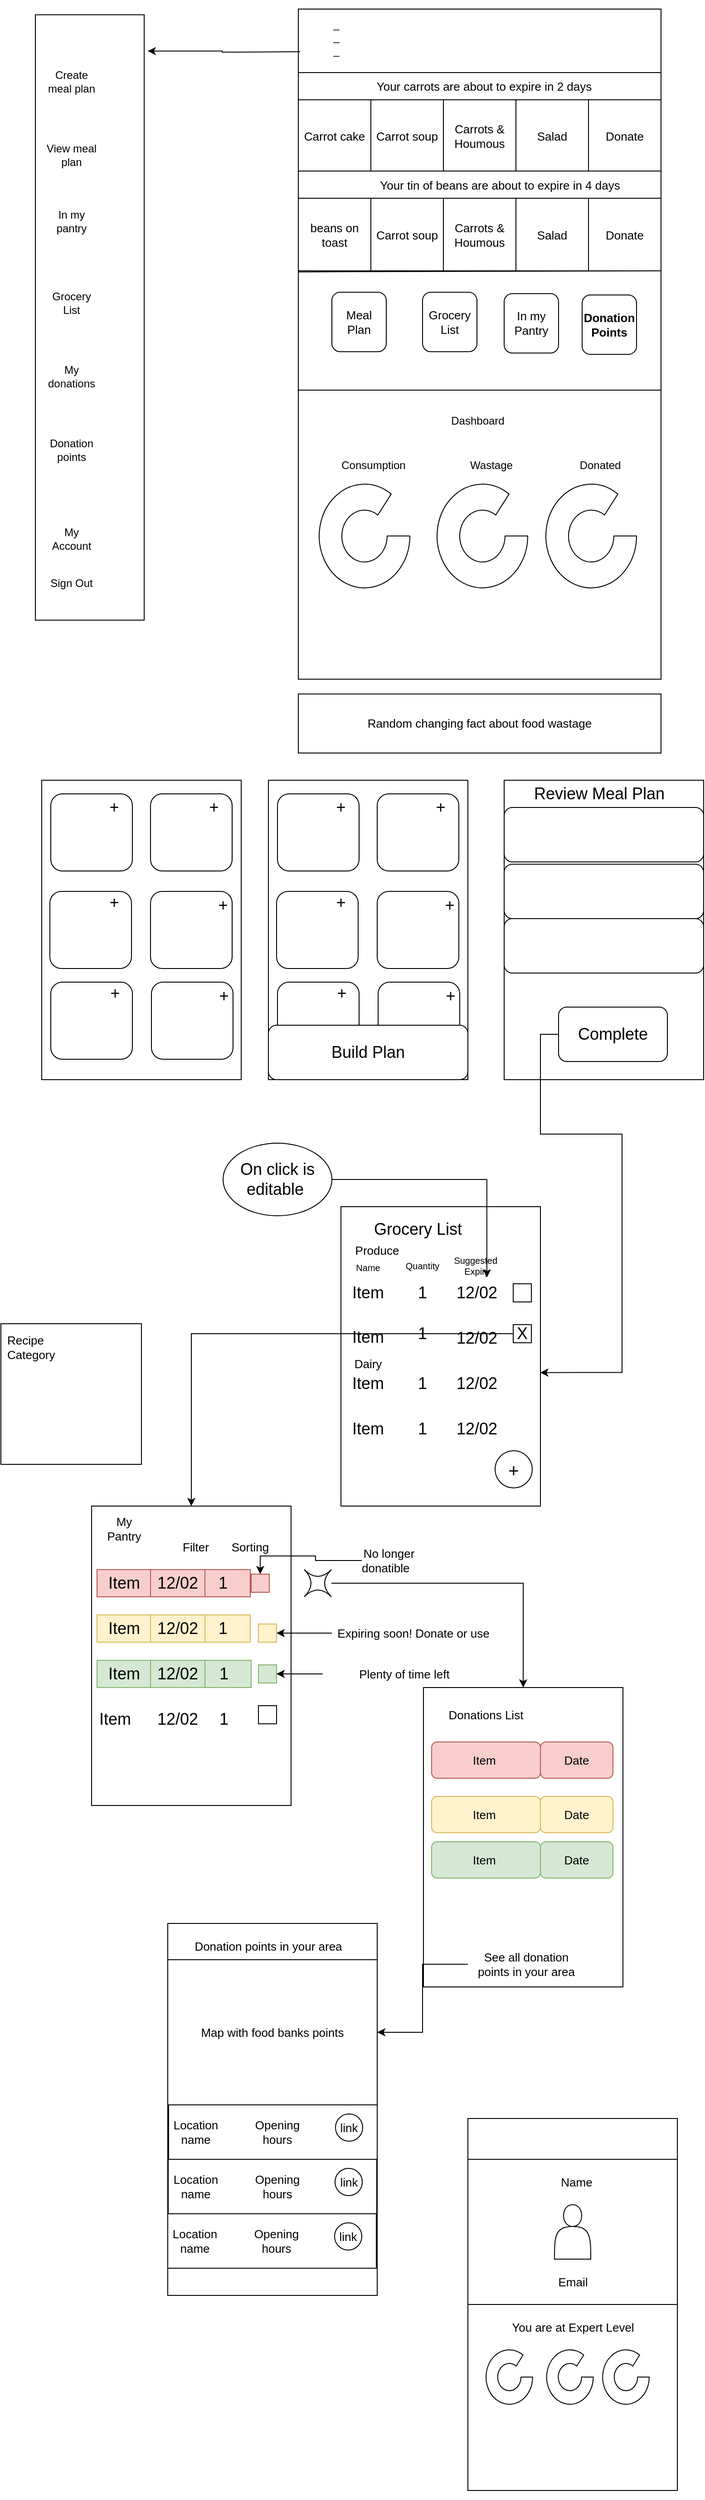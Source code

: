 <mxfile version="16.5.6" type="device"><diagram id="8B0GAgzJ7GbAPQb4NqQk" name="Page-1"><mxGraphModel dx="1526" dy="1992" grid="1" gridSize="10" guides="1" tooltips="1" connect="1" arrows="1" fold="1" page="1" pageScale="1" pageWidth="827" pageHeight="1169" math="0" shadow="0"><root><mxCell id="0"/><mxCell id="1" parent="0"/><mxCell id="CERnwEyxRhC9orHyPg55-25" value="" style="group" vertex="1" connectable="0" parent="1"><mxGeometry x="53" y="-290" width="690" height="830" as="geometry"/></mxCell><mxCell id="CERnwEyxRhC9orHyPg55-3" value="" style="rounded=0;whiteSpace=wrap;html=1;" vertex="1" parent="CERnwEyxRhC9orHyPg55-25"><mxGeometry x="290" y="10" width="400" height="738.63" as="geometry"/></mxCell><mxCell id="CERnwEyxRhC9orHyPg55-5" value="" style="rounded=0;whiteSpace=wrap;html=1;" vertex="1" parent="CERnwEyxRhC9orHyPg55-25"><mxGeometry x="290" y="80" width="400" height="350" as="geometry"/></mxCell><mxCell id="CERnwEyxRhC9orHyPg55-6" value="_&lt;br&gt;_&lt;br&gt;_" style="text;html=1;strokeColor=none;fillColor=none;align=center;verticalAlign=middle;whiteSpace=wrap;rounded=0;" vertex="1" parent="CERnwEyxRhC9orHyPg55-25"><mxGeometry x="302" y="16.275" width="60" height="48.824" as="geometry"/></mxCell><mxCell id="CERnwEyxRhC9orHyPg55-9" value="" style="rounded=0;whiteSpace=wrap;html=1;" vertex="1" parent="CERnwEyxRhC9orHyPg55-25"><mxGeometry y="16.275" width="120" height="667.255" as="geometry"/></mxCell><mxCell id="CERnwEyxRhC9orHyPg55-24" style="edgeStyle=orthogonalEdgeStyle;rounded=0;orthogonalLoop=1;jettySize=auto;html=1;entryX=1.032;entryY=0.06;entryDx=0;entryDy=0;entryPerimeter=0;" edge="1" parent="CERnwEyxRhC9orHyPg55-25" target="CERnwEyxRhC9orHyPg55-9"><mxGeometry relative="1" as="geometry"><mxPoint x="292" y="56.961" as="sourcePoint"/></mxGeometry></mxCell><mxCell id="CERnwEyxRhC9orHyPg55-10" value="Create meal plan" style="text;html=1;strokeColor=none;fillColor=none;align=center;verticalAlign=middle;whiteSpace=wrap;rounded=0;" vertex="1" parent="CERnwEyxRhC9orHyPg55-25"><mxGeometry x="10" y="65.098" width="60" height="48.824" as="geometry"/></mxCell><mxCell id="CERnwEyxRhC9orHyPg55-12" value="In my pantry" style="text;html=1;strokeColor=none;fillColor=none;align=center;verticalAlign=middle;whiteSpace=wrap;rounded=0;" vertex="1" parent="CERnwEyxRhC9orHyPg55-25"><mxGeometry x="10" y="219.706" width="60" height="48.824" as="geometry"/></mxCell><mxCell id="CERnwEyxRhC9orHyPg55-13" value="Grocery List" style="text;html=1;strokeColor=none;fillColor=none;align=center;verticalAlign=middle;whiteSpace=wrap;rounded=0;" vertex="1" parent="CERnwEyxRhC9orHyPg55-25"><mxGeometry x="10" y="309.216" width="60" height="48.824" as="geometry"/></mxCell><mxCell id="CERnwEyxRhC9orHyPg55-14" value="Donation points" style="text;html=1;strokeColor=none;fillColor=none;align=center;verticalAlign=middle;whiteSpace=wrap;rounded=0;" vertex="1" parent="CERnwEyxRhC9orHyPg55-25"><mxGeometry x="10" y="471.961" width="60" height="48.824" as="geometry"/></mxCell><mxCell id="CERnwEyxRhC9orHyPg55-16" value="Dashboard" style="text;html=1;strokeColor=none;fillColor=none;align=center;verticalAlign=middle;whiteSpace=wrap;rounded=0;" vertex="1" parent="CERnwEyxRhC9orHyPg55-25"><mxGeometry x="458" y="439.414" width="60" height="48.824" as="geometry"/></mxCell><mxCell id="CERnwEyxRhC9orHyPg55-19" value="Consumption" style="text;html=1;strokeColor=none;fillColor=none;align=center;verticalAlign=middle;whiteSpace=wrap;rounded=0;" vertex="1" parent="CERnwEyxRhC9orHyPg55-25"><mxGeometry x="343" y="488.241" width="60" height="48.824" as="geometry"/></mxCell><mxCell id="CERnwEyxRhC9orHyPg55-20" value="Wastage" style="text;html=1;strokeColor=none;fillColor=none;align=center;verticalAlign=middle;whiteSpace=wrap;rounded=0;" vertex="1" parent="CERnwEyxRhC9orHyPg55-25"><mxGeometry x="473" y="488.241" width="60" height="48.824" as="geometry"/></mxCell><mxCell id="CERnwEyxRhC9orHyPg55-21" value="Donated" style="text;html=1;strokeColor=none;fillColor=none;align=center;verticalAlign=middle;whiteSpace=wrap;rounded=0;" vertex="1" parent="CERnwEyxRhC9orHyPg55-25"><mxGeometry x="593" y="488.241" width="60" height="48.824" as="geometry"/></mxCell><mxCell id="CERnwEyxRhC9orHyPg55-22" value="My Account" style="text;html=1;strokeColor=none;fillColor=none;align=center;verticalAlign=middle;whiteSpace=wrap;rounded=0;" vertex="1" parent="CERnwEyxRhC9orHyPg55-25"><mxGeometry x="10" y="569.608" width="60" height="48.824" as="geometry"/></mxCell><mxCell id="CERnwEyxRhC9orHyPg55-23" value="Sign Out" style="text;html=1;strokeColor=none;fillColor=none;align=center;verticalAlign=middle;whiteSpace=wrap;rounded=0;" vertex="1" parent="CERnwEyxRhC9orHyPg55-25"><mxGeometry x="10" y="618.431" width="60" height="48.824" as="geometry"/></mxCell><mxCell id="CERnwEyxRhC9orHyPg55-120" value="View meal plan" style="text;html=1;strokeColor=none;fillColor=none;align=center;verticalAlign=middle;whiteSpace=wrap;rounded=0;" vertex="1" parent="CERnwEyxRhC9orHyPg55-25"><mxGeometry x="10" y="146.471" width="60" height="48.824" as="geometry"/></mxCell><mxCell id="CERnwEyxRhC9orHyPg55-125" value="Random changing fact about food wastage" style="rounded=0;whiteSpace=wrap;html=1;fontSize=13;" vertex="1" parent="CERnwEyxRhC9orHyPg55-25"><mxGeometry x="290" y="764.902" width="400" height="65.098" as="geometry"/></mxCell><mxCell id="CERnwEyxRhC9orHyPg55-176" value="My donations" style="text;html=1;strokeColor=none;fillColor=none;align=center;verticalAlign=middle;whiteSpace=wrap;rounded=0;" vertex="1" parent="CERnwEyxRhC9orHyPg55-25"><mxGeometry x="10" y="390.588" width="60" height="48.824" as="geometry"/></mxCell><mxCell id="CERnwEyxRhC9orHyPg55-177" value="" style="shape=image;html=1;verticalAlign=top;verticalLabelPosition=bottom;labelBackgroundColor=#ffffff;imageAspect=0;aspect=fixed;image=https://cdn1.iconfinder.com/data/icons/100-basic-for-user-interface/32/94-bell-128.png;fontSize=13;" vertex="1" parent="CERnwEyxRhC9orHyPg55-25"><mxGeometry x="650" y="19.529" width="28" height="28" as="geometry"/></mxCell><mxCell id="CERnwEyxRhC9orHyPg55-179" value="" style="endArrow=none;html=1;rounded=0;fontSize=13;" edge="1" parent="CERnwEyxRhC9orHyPg55-25"><mxGeometry width="50" height="50" relative="1" as="geometry"><mxPoint x="290" y="191.17" as="sourcePoint"/><mxPoint x="690" y="190" as="targetPoint"/></mxGeometry></mxCell><mxCell id="CERnwEyxRhC9orHyPg55-180" value="" style="rounded=0;whiteSpace=wrap;html=1;fontSize=13;" vertex="1" parent="CERnwEyxRhC9orHyPg55-25"><mxGeometry x="290" y="80" width="400" height="30" as="geometry"/></mxCell><mxCell id="CERnwEyxRhC9orHyPg55-182" value="Your carrots are about to expire in 2 days" style="text;html=1;strokeColor=none;fillColor=none;align=center;verticalAlign=middle;whiteSpace=wrap;rounded=0;fontSize=13;" vertex="1" parent="CERnwEyxRhC9orHyPg55-25"><mxGeometry x="375" y="80" width="240" height="30" as="geometry"/></mxCell><mxCell id="CERnwEyxRhC9orHyPg55-183" value="Carrot cake" style="whiteSpace=wrap;html=1;aspect=fixed;fontSize=13;" vertex="1" parent="CERnwEyxRhC9orHyPg55-25"><mxGeometry x="290" y="110" width="80" height="80" as="geometry"/></mxCell><mxCell id="CERnwEyxRhC9orHyPg55-216" value="Carrot soup" style="whiteSpace=wrap;html=1;aspect=fixed;fontSize=13;" vertex="1" parent="CERnwEyxRhC9orHyPg55-25"><mxGeometry x="370" y="110" width="80" height="80" as="geometry"/></mxCell><mxCell id="CERnwEyxRhC9orHyPg55-250" value="Carrots &amp;amp; Houmous" style="whiteSpace=wrap;html=1;aspect=fixed;fontSize=13;" vertex="1" parent="CERnwEyxRhC9orHyPg55-25"><mxGeometry x="450" y="110" width="80" height="80" as="geometry"/></mxCell><mxCell id="CERnwEyxRhC9orHyPg55-251" value="Donate" style="whiteSpace=wrap;html=1;aspect=fixed;fontSize=13;" vertex="1" parent="CERnwEyxRhC9orHyPg55-25"><mxGeometry x="610" y="110" width="80" height="80" as="geometry"/></mxCell><mxCell id="CERnwEyxRhC9orHyPg55-252" value="Salad" style="whiteSpace=wrap;html=1;aspect=fixed;fontSize=13;" vertex="1" parent="CERnwEyxRhC9orHyPg55-25"><mxGeometry x="530" y="110" width="80" height="80" as="geometry"/></mxCell><mxCell id="CERnwEyxRhC9orHyPg55-178" value="" style="group" vertex="1" connectable="0" parent="CERnwEyxRhC9orHyPg55-25"><mxGeometry x="313" y="533.65" width="350" height="114.31" as="geometry"/></mxCell><mxCell id="CERnwEyxRhC9orHyPg55-117" value="" style="verticalLabelPosition=bottom;verticalAlign=top;html=1;shape=mxgraph.basic.partConcEllipse;startAngle=0.25;endAngle=0.1;arcWidth=0.5;fontSize=13;" vertex="1" parent="CERnwEyxRhC9orHyPg55-178"><mxGeometry x="250" width="100" height="114.31" as="geometry"/></mxCell><mxCell id="CERnwEyxRhC9orHyPg55-119" value="" style="verticalLabelPosition=bottom;verticalAlign=top;html=1;shape=mxgraph.basic.partConcEllipse;startAngle=0.25;endAngle=0.1;arcWidth=0.5;fontSize=13;" vertex="1" parent="CERnwEyxRhC9orHyPg55-178"><mxGeometry width="100" height="114.31" as="geometry"/></mxCell><mxCell id="CERnwEyxRhC9orHyPg55-118" value="" style="verticalLabelPosition=bottom;verticalAlign=top;html=1;shape=mxgraph.basic.partConcEllipse;startAngle=0.25;endAngle=0.1;arcWidth=0.5;fontSize=13;" vertex="1" parent="CERnwEyxRhC9orHyPg55-178"><mxGeometry x="130" width="100" height="114.31" as="geometry"/></mxCell><mxCell id="CERnwEyxRhC9orHyPg55-290" value="Grocery List" style="rounded=1;whiteSpace=wrap;html=1;fontSize=13;" vertex="1" parent="CERnwEyxRhC9orHyPg55-25"><mxGeometry x="427" y="322.16" width="60" height="65.455" as="geometry"/></mxCell><mxCell id="CERnwEyxRhC9orHyPg55-297" value="" style="endArrow=none;html=1;rounded=0;fontSize=13;" edge="1" parent="CERnwEyxRhC9orHyPg55-25"><mxGeometry width="50" height="50" relative="1" as="geometry"><mxPoint x="290" y="299.7" as="sourcePoint"/><mxPoint x="690" y="298.53" as="targetPoint"/></mxGeometry></mxCell><mxCell id="CERnwEyxRhC9orHyPg55-298" value="" style="rounded=0;whiteSpace=wrap;html=1;fontSize=13;" vertex="1" parent="CERnwEyxRhC9orHyPg55-25"><mxGeometry x="290" y="188.53" width="400" height="30" as="geometry"/></mxCell><mxCell id="CERnwEyxRhC9orHyPg55-299" value="Your tin of beans are about to expire in 4 days" style="text;html=1;strokeColor=none;fillColor=none;align=center;verticalAlign=middle;whiteSpace=wrap;rounded=0;fontSize=13;" vertex="1" parent="CERnwEyxRhC9orHyPg55-25"><mxGeometry x="375" y="188.53" width="275" height="30" as="geometry"/></mxCell><mxCell id="CERnwEyxRhC9orHyPg55-300" value="beans on toast" style="whiteSpace=wrap;html=1;aspect=fixed;fontSize=13;" vertex="1" parent="CERnwEyxRhC9orHyPg55-25"><mxGeometry x="290" y="218.53" width="80" height="80" as="geometry"/></mxCell><mxCell id="CERnwEyxRhC9orHyPg55-301" value="Carrot soup" style="whiteSpace=wrap;html=1;aspect=fixed;fontSize=13;" vertex="1" parent="CERnwEyxRhC9orHyPg55-25"><mxGeometry x="370" y="218.53" width="80" height="80" as="geometry"/></mxCell><mxCell id="CERnwEyxRhC9orHyPg55-302" value="Carrots &amp;amp; Houmous" style="whiteSpace=wrap;html=1;aspect=fixed;fontSize=13;" vertex="1" parent="CERnwEyxRhC9orHyPg55-25"><mxGeometry x="450" y="218.53" width="80" height="80" as="geometry"/></mxCell><mxCell id="CERnwEyxRhC9orHyPg55-303" value="Donate" style="whiteSpace=wrap;html=1;aspect=fixed;fontSize=13;" vertex="1" parent="CERnwEyxRhC9orHyPg55-25"><mxGeometry x="610" y="218.53" width="80" height="80" as="geometry"/></mxCell><mxCell id="CERnwEyxRhC9orHyPg55-304" value="Salad" style="whiteSpace=wrap;html=1;aspect=fixed;fontSize=13;" vertex="1" parent="CERnwEyxRhC9orHyPg55-25"><mxGeometry x="530" y="218.53" width="80" height="80" as="geometry"/></mxCell><mxCell id="CERnwEyxRhC9orHyPg55-253" value="" style="group" vertex="1" connectable="0" parent="CERnwEyxRhC9orHyPg55-25"><mxGeometry x="327" y="322.16" width="336" height="68.43" as="geometry"/></mxCell><mxCell id="CERnwEyxRhC9orHyPg55-121" value="Meal&lt;br&gt;Plan" style="rounded=1;whiteSpace=wrap;html=1;fontSize=13;" vertex="1" parent="CERnwEyxRhC9orHyPg55-253"><mxGeometry width="60" height="65.455" as="geometry"/></mxCell><mxCell id="CERnwEyxRhC9orHyPg55-123" value="Donation&lt;br&gt;Points" style="rounded=1;whiteSpace=wrap;html=1;fontSize=13;fontStyle=1" vertex="1" parent="CERnwEyxRhC9orHyPg55-253"><mxGeometry x="276" y="2.975" width="60" height="65.455" as="geometry"/></mxCell><mxCell id="CERnwEyxRhC9orHyPg55-122" value="In my&lt;br&gt;Pantry" style="rounded=1;whiteSpace=wrap;html=1;fontSize=13;" vertex="1" parent="CERnwEyxRhC9orHyPg55-253"><mxGeometry x="190" y="1.49" width="60" height="65.455" as="geometry"/></mxCell><mxCell id="CERnwEyxRhC9orHyPg55-27" value="" style="rounded=0;whiteSpace=wrap;html=1;" vertex="1" parent="1"><mxGeometry x="60" y="570" width="220" height="330" as="geometry"/></mxCell><mxCell id="CERnwEyxRhC9orHyPg55-29" value="" style="rounded=0;whiteSpace=wrap;html=1;" vertex="1" parent="1"><mxGeometry x="570" y="570" width="220" height="330" as="geometry"/></mxCell><mxCell id="CERnwEyxRhC9orHyPg55-30" value="" style="rounded=0;whiteSpace=wrap;html=1;" vertex="1" parent="1"><mxGeometry x="390" y="1040" width="220" height="330" as="geometry"/></mxCell><mxCell id="CERnwEyxRhC9orHyPg55-31" value="" style="rounded=1;whiteSpace=wrap;html=1;" vertex="1" parent="1"><mxGeometry x="70" y="585" width="90" height="85" as="geometry"/></mxCell><mxCell id="CERnwEyxRhC9orHyPg55-32" value="" style="rounded=1;whiteSpace=wrap;html=1;" vertex="1" parent="1"><mxGeometry x="180" y="585" width="90" height="85" as="geometry"/></mxCell><mxCell id="CERnwEyxRhC9orHyPg55-33" value="" style="rounded=1;whiteSpace=wrap;html=1;" vertex="1" parent="1"><mxGeometry x="69" y="692.5" width="90" height="85" as="geometry"/></mxCell><mxCell id="CERnwEyxRhC9orHyPg55-34" value="" style="rounded=1;whiteSpace=wrap;html=1;" vertex="1" parent="1"><mxGeometry x="180" y="692.5" width="90" height="85" as="geometry"/></mxCell><mxCell id="CERnwEyxRhC9orHyPg55-35" value="&lt;font style=&quot;font-size: 18px&quot;&gt;+&lt;/font&gt;" style="text;html=1;strokeColor=none;fillColor=none;align=center;verticalAlign=middle;whiteSpace=wrap;rounded=0;" vertex="1" parent="1"><mxGeometry x="220" y="585" width="60" height="30" as="geometry"/></mxCell><mxCell id="CERnwEyxRhC9orHyPg55-36" value="&lt;font style=&quot;font-size: 18px&quot;&gt;+&lt;/font&gt;" style="text;html=1;strokeColor=none;fillColor=none;align=center;verticalAlign=middle;whiteSpace=wrap;rounded=0;" vertex="1" parent="1"><mxGeometry x="110" y="585" width="60" height="30" as="geometry"/></mxCell><mxCell id="CERnwEyxRhC9orHyPg55-37" value="&lt;font style=&quot;font-size: 18px&quot;&gt;+&lt;/font&gt;" style="text;html=1;strokeColor=none;fillColor=none;align=center;verticalAlign=middle;whiteSpace=wrap;rounded=0;" vertex="1" parent="1"><mxGeometry x="110" y="690" width="60" height="30" as="geometry"/></mxCell><mxCell id="CERnwEyxRhC9orHyPg55-38" value="&lt;font style=&quot;font-size: 18px&quot;&gt;+&lt;/font&gt;" style="text;html=1;strokeColor=none;fillColor=none;align=center;verticalAlign=middle;whiteSpace=wrap;rounded=0;" vertex="1" parent="1"><mxGeometry x="230" y="692.5" width="60" height="30" as="geometry"/></mxCell><mxCell id="CERnwEyxRhC9orHyPg55-39" value="" style="rounded=1;whiteSpace=wrap;html=1;" vertex="1" parent="1"><mxGeometry x="70" y="792.5" width="90" height="85" as="geometry"/></mxCell><mxCell id="CERnwEyxRhC9orHyPg55-40" value="" style="rounded=1;whiteSpace=wrap;html=1;" vertex="1" parent="1"><mxGeometry x="181" y="792.5" width="90" height="85" as="geometry"/></mxCell><mxCell id="CERnwEyxRhC9orHyPg55-41" value="&lt;font style=&quot;font-size: 18px&quot;&gt;+&lt;/font&gt;" style="text;html=1;strokeColor=none;fillColor=none;align=center;verticalAlign=middle;whiteSpace=wrap;rounded=0;" vertex="1" parent="1"><mxGeometry x="111" y="790" width="60" height="30" as="geometry"/></mxCell><mxCell id="CERnwEyxRhC9orHyPg55-42" value="&lt;font style=&quot;font-size: 18px&quot;&gt;+&lt;/font&gt;" style="text;html=1;strokeColor=none;fillColor=none;align=center;verticalAlign=middle;whiteSpace=wrap;rounded=0;" vertex="1" parent="1"><mxGeometry x="231" y="792.5" width="60" height="30" as="geometry"/></mxCell><mxCell id="CERnwEyxRhC9orHyPg55-57" value="" style="rounded=0;whiteSpace=wrap;html=1;" vertex="1" parent="1"><mxGeometry x="310" y="570" width="220" height="330" as="geometry"/></mxCell><mxCell id="CERnwEyxRhC9orHyPg55-58" value="" style="rounded=1;whiteSpace=wrap;html=1;" vertex="1" parent="1"><mxGeometry x="320" y="585" width="90" height="85" as="geometry"/></mxCell><mxCell id="CERnwEyxRhC9orHyPg55-59" value="" style="rounded=1;whiteSpace=wrap;html=1;" vertex="1" parent="1"><mxGeometry x="430" y="585" width="90" height="85" as="geometry"/></mxCell><mxCell id="CERnwEyxRhC9orHyPg55-60" value="" style="rounded=1;whiteSpace=wrap;html=1;" vertex="1" parent="1"><mxGeometry x="319" y="692.5" width="90" height="85" as="geometry"/></mxCell><mxCell id="CERnwEyxRhC9orHyPg55-61" value="" style="rounded=1;whiteSpace=wrap;html=1;" vertex="1" parent="1"><mxGeometry x="430" y="692.5" width="90" height="85" as="geometry"/></mxCell><mxCell id="CERnwEyxRhC9orHyPg55-62" value="&lt;font style=&quot;font-size: 18px&quot;&gt;+&lt;/font&gt;" style="text;html=1;strokeColor=none;fillColor=none;align=center;verticalAlign=middle;whiteSpace=wrap;rounded=0;" vertex="1" parent="1"><mxGeometry x="470" y="585" width="60" height="30" as="geometry"/></mxCell><mxCell id="CERnwEyxRhC9orHyPg55-63" value="&lt;font style=&quot;font-size: 18px&quot;&gt;+&lt;/font&gt;" style="text;html=1;strokeColor=none;fillColor=none;align=center;verticalAlign=middle;whiteSpace=wrap;rounded=0;" vertex="1" parent="1"><mxGeometry x="360" y="585" width="60" height="30" as="geometry"/></mxCell><mxCell id="CERnwEyxRhC9orHyPg55-64" value="&lt;font style=&quot;font-size: 18px&quot;&gt;+&lt;/font&gt;" style="text;html=1;strokeColor=none;fillColor=none;align=center;verticalAlign=middle;whiteSpace=wrap;rounded=0;" vertex="1" parent="1"><mxGeometry x="360" y="690" width="60" height="30" as="geometry"/></mxCell><mxCell id="CERnwEyxRhC9orHyPg55-65" value="&lt;font style=&quot;font-size: 18px&quot;&gt;+&lt;/font&gt;" style="text;html=1;strokeColor=none;fillColor=none;align=center;verticalAlign=middle;whiteSpace=wrap;rounded=0;" vertex="1" parent="1"><mxGeometry x="480" y="692.5" width="60" height="30" as="geometry"/></mxCell><mxCell id="CERnwEyxRhC9orHyPg55-66" value="" style="rounded=1;whiteSpace=wrap;html=1;" vertex="1" parent="1"><mxGeometry x="320" y="792.5" width="90" height="85" as="geometry"/></mxCell><mxCell id="CERnwEyxRhC9orHyPg55-67" value="" style="rounded=1;whiteSpace=wrap;html=1;" vertex="1" parent="1"><mxGeometry x="431" y="792.5" width="90" height="85" as="geometry"/></mxCell><mxCell id="CERnwEyxRhC9orHyPg55-68" value="&lt;font style=&quot;font-size: 18px&quot;&gt;+&lt;/font&gt;" style="text;html=1;strokeColor=none;fillColor=none;align=center;verticalAlign=middle;whiteSpace=wrap;rounded=0;" vertex="1" parent="1"><mxGeometry x="361" y="790" width="60" height="30" as="geometry"/></mxCell><mxCell id="CERnwEyxRhC9orHyPg55-69" value="&lt;font style=&quot;font-size: 18px&quot;&gt;+&lt;/font&gt;" style="text;html=1;strokeColor=none;fillColor=none;align=center;verticalAlign=middle;whiteSpace=wrap;rounded=0;" vertex="1" parent="1"><mxGeometry x="481" y="792.5" width="60" height="30" as="geometry"/></mxCell><mxCell id="CERnwEyxRhC9orHyPg55-70" value="" style="rounded=1;whiteSpace=wrap;html=1;fontSize=18;" vertex="1" parent="1"><mxGeometry x="310" y="840" width="220" height="60" as="geometry"/></mxCell><mxCell id="CERnwEyxRhC9orHyPg55-71" value="Build Plan" style="text;html=1;strokeColor=none;fillColor=none;align=center;verticalAlign=middle;whiteSpace=wrap;rounded=0;fontSize=18;" vertex="1" parent="1"><mxGeometry x="370" y="855" width="100" height="30" as="geometry"/></mxCell><mxCell id="CERnwEyxRhC9orHyPg55-72" value="" style="rounded=1;whiteSpace=wrap;html=1;fontSize=18;" vertex="1" parent="1"><mxGeometry x="570" y="600" width="220" height="60" as="geometry"/></mxCell><mxCell id="CERnwEyxRhC9orHyPg55-73" value="" style="rounded=1;whiteSpace=wrap;html=1;fontSize=18;" vertex="1" parent="1"><mxGeometry x="570" y="662.5" width="220" height="60" as="geometry"/></mxCell><mxCell id="CERnwEyxRhC9orHyPg55-74" value="" style="rounded=1;whiteSpace=wrap;html=1;fontSize=18;" vertex="1" parent="1"><mxGeometry x="570" y="722.5" width="220" height="60" as="geometry"/></mxCell><mxCell id="CERnwEyxRhC9orHyPg55-75" value="Review Meal Plan" style="text;html=1;strokeColor=none;fillColor=none;align=center;verticalAlign=middle;whiteSpace=wrap;rounded=0;fontSize=18;" vertex="1" parent="1"><mxGeometry x="580" y="570" width="190" height="30" as="geometry"/></mxCell><mxCell id="CERnwEyxRhC9orHyPg55-77" style="edgeStyle=orthogonalEdgeStyle;rounded=0;orthogonalLoop=1;jettySize=auto;html=1;entryX=0.999;entryY=0.554;entryDx=0;entryDy=0;entryPerimeter=0;fontSize=18;" edge="1" parent="1" source="CERnwEyxRhC9orHyPg55-76" target="CERnwEyxRhC9orHyPg55-30"><mxGeometry relative="1" as="geometry"><Array as="points"><mxPoint x="610" y="850"/><mxPoint x="610" y="960"/><mxPoint x="700" y="960"/><mxPoint x="700" y="1223"/></Array></mxGeometry></mxCell><mxCell id="CERnwEyxRhC9orHyPg55-76" value="Complete" style="rounded=1;whiteSpace=wrap;html=1;fontSize=18;" vertex="1" parent="1"><mxGeometry x="630" y="820" width="120" height="60" as="geometry"/></mxCell><mxCell id="CERnwEyxRhC9orHyPg55-78" value="Grocery List" style="text;html=1;strokeColor=none;fillColor=none;align=center;verticalAlign=middle;whiteSpace=wrap;rounded=0;fontSize=18;" vertex="1" parent="1"><mxGeometry x="390" y="1050" width="170" height="30" as="geometry"/></mxCell><mxCell id="CERnwEyxRhC9orHyPg55-79" value="Item" style="text;html=1;strokeColor=none;fillColor=none;align=center;verticalAlign=middle;whiteSpace=wrap;rounded=0;fontSize=18;" vertex="1" parent="1"><mxGeometry x="390" y="1120" width="60" height="30" as="geometry"/></mxCell><mxCell id="CERnwEyxRhC9orHyPg55-80" value="Item" style="text;html=1;strokeColor=none;fillColor=none;align=center;verticalAlign=middle;whiteSpace=wrap;rounded=0;fontSize=18;" vertex="1" parent="1"><mxGeometry x="390" y="1169" width="60" height="30" as="geometry"/></mxCell><mxCell id="CERnwEyxRhC9orHyPg55-81" value="Item" style="text;html=1;strokeColor=none;fillColor=none;align=center;verticalAlign=middle;whiteSpace=wrap;rounded=0;fontSize=18;" vertex="1" parent="1"><mxGeometry x="390" y="1220" width="60" height="30" as="geometry"/></mxCell><mxCell id="CERnwEyxRhC9orHyPg55-82" value="Item" style="text;html=1;strokeColor=none;fillColor=none;align=center;verticalAlign=middle;whiteSpace=wrap;rounded=0;fontSize=18;" vertex="1" parent="1"><mxGeometry x="390" y="1270" width="60" height="30" as="geometry"/></mxCell><mxCell id="CERnwEyxRhC9orHyPg55-83" value="" style="whiteSpace=wrap;html=1;aspect=fixed;fontSize=18;" vertex="1" parent="1"><mxGeometry x="580" y="1125" width="20" height="20" as="geometry"/></mxCell><mxCell id="CERnwEyxRhC9orHyPg55-84" value="12/02" style="text;html=1;strokeColor=none;fillColor=none;align=center;verticalAlign=middle;whiteSpace=wrap;rounded=0;fontSize=18;" vertex="1" parent="1"><mxGeometry x="510" y="1120" width="60" height="30" as="geometry"/></mxCell><mxCell id="CERnwEyxRhC9orHyPg55-86" style="edgeStyle=orthogonalEdgeStyle;rounded=0;orthogonalLoop=1;jettySize=auto;html=1;entryX=0.682;entryY=-0.064;entryDx=0;entryDy=0;entryPerimeter=0;fontSize=18;" edge="1" parent="1" source="CERnwEyxRhC9orHyPg55-85" target="CERnwEyxRhC9orHyPg55-84"><mxGeometry relative="1" as="geometry"/></mxCell><mxCell id="CERnwEyxRhC9orHyPg55-85" value="On click is editable&amp;nbsp;" style="ellipse;whiteSpace=wrap;html=1;fontSize=18;" vertex="1" parent="1"><mxGeometry x="260" y="970" width="120" height="80" as="geometry"/></mxCell><mxCell id="CERnwEyxRhC9orHyPg55-87" value="12/02" style="text;html=1;strokeColor=none;fillColor=none;align=center;verticalAlign=middle;whiteSpace=wrap;rounded=0;fontSize=18;" vertex="1" parent="1"><mxGeometry x="510" y="1170" width="60" height="30" as="geometry"/></mxCell><mxCell id="CERnwEyxRhC9orHyPg55-88" value="12/02" style="text;html=1;strokeColor=none;fillColor=none;align=center;verticalAlign=middle;whiteSpace=wrap;rounded=0;fontSize=18;" vertex="1" parent="1"><mxGeometry x="510" y="1220" width="60" height="30" as="geometry"/></mxCell><mxCell id="CERnwEyxRhC9orHyPg55-89" value="12/02" style="text;html=1;strokeColor=none;fillColor=none;align=center;verticalAlign=middle;whiteSpace=wrap;rounded=0;fontSize=18;" vertex="1" parent="1"><mxGeometry x="510" y="1270" width="60" height="30" as="geometry"/></mxCell><mxCell id="CERnwEyxRhC9orHyPg55-105" style="edgeStyle=orthogonalEdgeStyle;rounded=0;orthogonalLoop=1;jettySize=auto;html=1;fontSize=13;" edge="1" parent="1" source="CERnwEyxRhC9orHyPg55-90" target="CERnwEyxRhC9orHyPg55-100"><mxGeometry relative="1" as="geometry"/></mxCell><mxCell id="CERnwEyxRhC9orHyPg55-90" value="X" style="whiteSpace=wrap;html=1;aspect=fixed;fontSize=18;" vertex="1" parent="1"><mxGeometry x="580" y="1170" width="20" height="20" as="geometry"/></mxCell><mxCell id="CERnwEyxRhC9orHyPg55-93" value="&lt;font style=&quot;font-size: 10px&quot;&gt;Name&lt;/font&gt;" style="text;html=1;strokeColor=none;fillColor=none;align=center;verticalAlign=middle;whiteSpace=wrap;rounded=0;fontSize=18;" vertex="1" parent="1"><mxGeometry x="390" y="1090" width="60" height="30" as="geometry"/></mxCell><mxCell id="CERnwEyxRhC9orHyPg55-94" value="Quantity" style="text;html=1;strokeColor=none;fillColor=none;align=center;verticalAlign=middle;whiteSpace=wrap;rounded=0;fontSize=10;" vertex="1" parent="1"><mxGeometry x="450" y="1090" width="60" height="30" as="geometry"/></mxCell><mxCell id="CERnwEyxRhC9orHyPg55-95" value="Suggested&amp;nbsp;&lt;br&gt;Expiry" style="text;html=1;strokeColor=none;fillColor=none;align=center;verticalAlign=middle;whiteSpace=wrap;rounded=0;fontSize=10;" vertex="1" parent="1"><mxGeometry x="510" y="1090" width="60" height="30" as="geometry"/></mxCell><mxCell id="CERnwEyxRhC9orHyPg55-96" value="1" style="text;html=1;strokeColor=none;fillColor=none;align=center;verticalAlign=middle;whiteSpace=wrap;rounded=0;fontSize=18;" vertex="1" parent="1"><mxGeometry x="450" y="1120" width="60" height="30" as="geometry"/></mxCell><mxCell id="CERnwEyxRhC9orHyPg55-97" value="1" style="text;html=1;strokeColor=none;fillColor=none;align=center;verticalAlign=middle;whiteSpace=wrap;rounded=0;fontSize=18;" vertex="1" parent="1"><mxGeometry x="450" y="1165" width="60" height="30" as="geometry"/></mxCell><mxCell id="CERnwEyxRhC9orHyPg55-98" value="1" style="text;html=1;strokeColor=none;fillColor=none;align=center;verticalAlign=middle;whiteSpace=wrap;rounded=0;fontSize=18;" vertex="1" parent="1"><mxGeometry x="450" y="1220" width="60" height="30" as="geometry"/></mxCell><mxCell id="CERnwEyxRhC9orHyPg55-99" value="1" style="text;html=1;strokeColor=none;fillColor=none;align=center;verticalAlign=middle;whiteSpace=wrap;rounded=0;fontSize=18;" vertex="1" parent="1"><mxGeometry x="450" y="1270" width="60" height="30" as="geometry"/></mxCell><mxCell id="CERnwEyxRhC9orHyPg55-100" value="" style="rounded=0;whiteSpace=wrap;html=1;" vertex="1" parent="1"><mxGeometry x="115" y="1370" width="220" height="330" as="geometry"/></mxCell><mxCell id="CERnwEyxRhC9orHyPg55-102" value="&lt;font style=&quot;font-size: 20px&quot;&gt;+&lt;/font&gt;" style="ellipse;whiteSpace=wrap;html=1;aspect=fixed;fontSize=10;" vertex="1" parent="1"><mxGeometry x="560" y="1309" width="41" height="41" as="geometry"/></mxCell><mxCell id="CERnwEyxRhC9orHyPg55-103" value="&lt;font style=&quot;font-size: 13px&quot;&gt;Produce&lt;/font&gt;" style="text;html=1;strokeColor=none;fillColor=none;align=center;verticalAlign=middle;whiteSpace=wrap;rounded=0;fontSize=20;" vertex="1" parent="1"><mxGeometry x="400" y="1070" width="60" height="30" as="geometry"/></mxCell><mxCell id="CERnwEyxRhC9orHyPg55-104" value="&lt;font style=&quot;font-size: 13px&quot;&gt;Dairy&lt;/font&gt;" style="text;html=1;strokeColor=none;fillColor=none;align=center;verticalAlign=middle;whiteSpace=wrap;rounded=0;fontSize=20;" vertex="1" parent="1"><mxGeometry x="390" y="1195" width="60" height="30" as="geometry"/></mxCell><mxCell id="CERnwEyxRhC9orHyPg55-106" value="My Pantry" style="text;html=1;strokeColor=none;fillColor=none;align=center;verticalAlign=middle;whiteSpace=wrap;rounded=0;fontSize=13;" vertex="1" parent="1"><mxGeometry x="121" y="1380" width="60" height="30" as="geometry"/></mxCell><mxCell id="CERnwEyxRhC9orHyPg55-107" value="Item" style="text;html=1;strokeColor=#b85450;fillColor=#f8cecc;align=center;verticalAlign=middle;whiteSpace=wrap;rounded=0;fontSize=18;" vertex="1" parent="1"><mxGeometry x="121" y="1440" width="60" height="30" as="geometry"/></mxCell><mxCell id="CERnwEyxRhC9orHyPg55-108" value="Item" style="text;html=1;strokeColor=#d6b656;fillColor=#fff2cc;align=center;verticalAlign=middle;whiteSpace=wrap;rounded=0;fontSize=18;" vertex="1" parent="1"><mxGeometry x="121" y="1490" width="60" height="30" as="geometry"/></mxCell><mxCell id="CERnwEyxRhC9orHyPg55-109" value="Item" style="text;html=1;strokeColor=#82b366;fillColor=#d5e8d4;align=center;verticalAlign=middle;whiteSpace=wrap;rounded=0;fontSize=18;" vertex="1" parent="1"><mxGeometry x="121" y="1540" width="60" height="30" as="geometry"/></mxCell><mxCell id="CERnwEyxRhC9orHyPg55-110" value="Item" style="text;html=1;strokeColor=none;fillColor=none;align=center;verticalAlign=middle;whiteSpace=wrap;rounded=0;fontSize=18;" vertex="1" parent="1"><mxGeometry x="111" y="1590" width="60" height="30" as="geometry"/></mxCell><mxCell id="CERnwEyxRhC9orHyPg55-113" value="1" style="text;html=1;strokeColor=#b85450;fillColor=#f8cecc;align=center;verticalAlign=middle;whiteSpace=wrap;rounded=0;fontSize=18;" vertex="1" parent="1"><mxGeometry x="230" y="1440" width="60" height="30" as="geometry"/></mxCell><mxCell id="CERnwEyxRhC9orHyPg55-114" value="1" style="text;html=1;strokeColor=#d6b656;fillColor=#fff2cc;align=center;verticalAlign=middle;whiteSpace=wrap;rounded=0;fontSize=18;" vertex="1" parent="1"><mxGeometry x="230" y="1490" width="60" height="30" as="geometry"/></mxCell><mxCell id="CERnwEyxRhC9orHyPg55-115" value="1" style="text;html=1;strokeColor=#82b366;fillColor=#d5e8d4;align=center;verticalAlign=middle;whiteSpace=wrap;rounded=0;fontSize=18;" vertex="1" parent="1"><mxGeometry x="231" y="1540" width="60" height="30" as="geometry"/></mxCell><mxCell id="CERnwEyxRhC9orHyPg55-116" value="1" style="text;html=1;strokeColor=none;fillColor=none;align=center;verticalAlign=middle;whiteSpace=wrap;rounded=0;fontSize=18;" vertex="1" parent="1"><mxGeometry x="231" y="1590" width="60" height="30" as="geometry"/></mxCell><mxCell id="CERnwEyxRhC9orHyPg55-126" value="12/02" style="text;html=1;strokeColor=#b85450;fillColor=#f8cecc;align=center;verticalAlign=middle;whiteSpace=wrap;rounded=0;fontSize=18;" vertex="1" parent="1"><mxGeometry x="180" y="1440" width="60" height="30" as="geometry"/></mxCell><mxCell id="CERnwEyxRhC9orHyPg55-127" value="12/02" style="text;html=1;strokeColor=#d6b656;fillColor=#fff2cc;align=center;verticalAlign=middle;whiteSpace=wrap;rounded=0;fontSize=18;" vertex="1" parent="1"><mxGeometry x="180" y="1490" width="60" height="30" as="geometry"/></mxCell><mxCell id="CERnwEyxRhC9orHyPg55-128" value="12/02" style="text;html=1;strokeColor=#82b366;fillColor=#d5e8d4;align=center;verticalAlign=middle;whiteSpace=wrap;rounded=0;fontSize=18;" vertex="1" parent="1"><mxGeometry x="180" y="1540" width="60" height="30" as="geometry"/></mxCell><mxCell id="CERnwEyxRhC9orHyPg55-129" value="12/02" style="text;html=1;strokeColor=none;fillColor=none;align=center;verticalAlign=middle;whiteSpace=wrap;rounded=0;fontSize=18;" vertex="1" parent="1"><mxGeometry x="180" y="1590" width="60" height="30" as="geometry"/></mxCell><mxCell id="CERnwEyxRhC9orHyPg55-130" value="Sorting" style="text;html=1;strokeColor=none;fillColor=none;align=center;verticalAlign=middle;whiteSpace=wrap;rounded=0;fontSize=13;" vertex="1" parent="1"><mxGeometry x="260" y="1400" width="60" height="30" as="geometry"/></mxCell><mxCell id="CERnwEyxRhC9orHyPg55-131" value="Filter" style="text;html=1;strokeColor=none;fillColor=none;align=center;verticalAlign=middle;whiteSpace=wrap;rounded=0;fontSize=13;" vertex="1" parent="1"><mxGeometry x="200" y="1400" width="60" height="30" as="geometry"/></mxCell><mxCell id="CERnwEyxRhC9orHyPg55-132" value="" style="whiteSpace=wrap;html=1;aspect=fixed;fontSize=18;fillColor=#f8cecc;strokeColor=#b85450;" vertex="1" parent="1"><mxGeometry x="291" y="1445" width="20" height="20" as="geometry"/></mxCell><mxCell id="CERnwEyxRhC9orHyPg55-133" value="" style="whiteSpace=wrap;html=1;aspect=fixed;fontSize=18;fillColor=#fff2cc;strokeColor=#d6b656;" vertex="1" parent="1"><mxGeometry x="299" y="1500" width="20" height="20" as="geometry"/></mxCell><mxCell id="CERnwEyxRhC9orHyPg55-134" value="" style="whiteSpace=wrap;html=1;aspect=fixed;fontSize=18;fillColor=#d5e8d4;strokeColor=#82b366;" vertex="1" parent="1"><mxGeometry x="299" y="1545" width="20" height="20" as="geometry"/></mxCell><mxCell id="CERnwEyxRhC9orHyPg55-135" value="" style="whiteSpace=wrap;html=1;aspect=fixed;fontSize=18;" vertex="1" parent="1"><mxGeometry x="299" y="1590" width="20" height="20" as="geometry"/></mxCell><mxCell id="CERnwEyxRhC9orHyPg55-138" value="" style="edgeStyle=orthogonalEdgeStyle;rounded=0;orthogonalLoop=1;jettySize=auto;html=1;fontSize=13;" edge="1" parent="1" source="CERnwEyxRhC9orHyPg55-136" target="CERnwEyxRhC9orHyPg55-132"><mxGeometry relative="1" as="geometry"/></mxCell><mxCell id="CERnwEyxRhC9orHyPg55-136" value="No longer donatible&amp;nbsp;&amp;nbsp;" style="text;html=1;strokeColor=none;fillColor=none;align=center;verticalAlign=middle;whiteSpace=wrap;rounded=0;fontSize=13;" vertex="1" parent="1"><mxGeometry x="413" y="1420" width="60" height="20" as="geometry"/></mxCell><mxCell id="CERnwEyxRhC9orHyPg55-141" style="edgeStyle=orthogonalEdgeStyle;rounded=0;orthogonalLoop=1;jettySize=auto;html=1;fontSize=13;" edge="1" parent="1" source="CERnwEyxRhC9orHyPg55-139" target="CERnwEyxRhC9orHyPg55-133"><mxGeometry relative="1" as="geometry"/></mxCell><mxCell id="CERnwEyxRhC9orHyPg55-139" value="Expiring soon! Donate or use" style="text;html=1;strokeColor=none;fillColor=none;align=center;verticalAlign=middle;whiteSpace=wrap;rounded=0;fontSize=13;" vertex="1" parent="1"><mxGeometry x="380" y="1500" width="180" height="20" as="geometry"/></mxCell><mxCell id="CERnwEyxRhC9orHyPg55-144" style="edgeStyle=orthogonalEdgeStyle;rounded=0;orthogonalLoop=1;jettySize=auto;html=1;fontSize=13;" edge="1" parent="1" source="CERnwEyxRhC9orHyPg55-142" target="CERnwEyxRhC9orHyPg55-134"><mxGeometry relative="1" as="geometry"/></mxCell><mxCell id="CERnwEyxRhC9orHyPg55-142" value="Plenty of time left" style="text;html=1;strokeColor=none;fillColor=none;align=center;verticalAlign=middle;whiteSpace=wrap;rounded=0;fontSize=13;" vertex="1" parent="1"><mxGeometry x="370" y="1545" width="180" height="20" as="geometry"/></mxCell><mxCell id="CERnwEyxRhC9orHyPg55-148" style="edgeStyle=orthogonalEdgeStyle;rounded=0;orthogonalLoop=1;jettySize=auto;html=1;fontSize=13;" edge="1" parent="1" source="CERnwEyxRhC9orHyPg55-146" target="CERnwEyxRhC9orHyPg55-147"><mxGeometry relative="1" as="geometry"/></mxCell><mxCell id="CERnwEyxRhC9orHyPg55-146" value="" style="shape=switch;whiteSpace=wrap;html=1;fontSize=13;" vertex="1" parent="1"><mxGeometry x="349.5" y="1440" width="30" height="30" as="geometry"/></mxCell><mxCell id="CERnwEyxRhC9orHyPg55-147" value="" style="rounded=0;whiteSpace=wrap;html=1;" vertex="1" parent="1"><mxGeometry x="481" y="1570" width="220" height="330" as="geometry"/></mxCell><mxCell id="CERnwEyxRhC9orHyPg55-149" value="Donations List" style="text;html=1;strokeColor=none;fillColor=none;align=center;verticalAlign=middle;whiteSpace=wrap;rounded=0;fontSize=13;" vertex="1" parent="1"><mxGeometry x="490" y="1585" width="120" height="30" as="geometry"/></mxCell><mxCell id="CERnwEyxRhC9orHyPg55-150" value="Item&amp;nbsp;" style="rounded=1;whiteSpace=wrap;html=1;fontSize=13;fillColor=#f8cecc;strokeColor=#b85450;" vertex="1" parent="1"><mxGeometry x="490" y="1630" width="120" height="40" as="geometry"/></mxCell><mxCell id="CERnwEyxRhC9orHyPg55-151" value="Date" style="rounded=1;whiteSpace=wrap;html=1;fontSize=13;fillColor=#f8cecc;strokeColor=#b85450;" vertex="1" parent="1"><mxGeometry x="610" y="1630" width="80" height="40" as="geometry"/></mxCell><mxCell id="CERnwEyxRhC9orHyPg55-169" style="edgeStyle=orthogonalEdgeStyle;rounded=0;orthogonalLoop=1;jettySize=auto;html=1;fontSize=13;" edge="1" parent="1" source="CERnwEyxRhC9orHyPg55-152" target="CERnwEyxRhC9orHyPg55-155"><mxGeometry relative="1" as="geometry"/></mxCell><mxCell id="CERnwEyxRhC9orHyPg55-152" value="See all donation points in your area" style="text;html=1;strokeColor=none;fillColor=none;align=center;verticalAlign=middle;whiteSpace=wrap;rounded=0;fontSize=13;" vertex="1" parent="1"><mxGeometry x="530" y="1860" width="129" height="30" as="geometry"/></mxCell><mxCell id="CERnwEyxRhC9orHyPg55-153" value="" style="rounded=0;whiteSpace=wrap;html=1;fontSize=13;" vertex="1" parent="1"><mxGeometry x="199" y="1830" width="231" height="410" as="geometry"/></mxCell><mxCell id="CERnwEyxRhC9orHyPg55-155" value="Map with food banks points" style="rounded=0;whiteSpace=wrap;html=1;fontSize=13;" vertex="1" parent="1"><mxGeometry x="199" y="1870" width="231" height="160" as="geometry"/></mxCell><mxCell id="CERnwEyxRhC9orHyPg55-156" value="" style="rounded=0;whiteSpace=wrap;html=1;fontSize=13;" vertex="1" parent="1"><mxGeometry x="200" y="2030" width="230" height="60" as="geometry"/></mxCell><mxCell id="CERnwEyxRhC9orHyPg55-157" value="Location name" style="text;html=1;strokeColor=none;fillColor=none;align=center;verticalAlign=middle;whiteSpace=wrap;rounded=0;fontSize=13;" vertex="1" parent="1"><mxGeometry x="200" y="2045" width="60" height="30" as="geometry"/></mxCell><mxCell id="CERnwEyxRhC9orHyPg55-158" value="Opening hours" style="text;html=1;strokeColor=none;fillColor=none;align=center;verticalAlign=middle;whiteSpace=wrap;rounded=0;fontSize=13;" vertex="1" parent="1"><mxGeometry x="290" y="2045" width="60" height="30" as="geometry"/></mxCell><mxCell id="CERnwEyxRhC9orHyPg55-160" value="link" style="ellipse;whiteSpace=wrap;html=1;fontSize=13;" vertex="1" parent="1"><mxGeometry x="384" y="2040" width="30" height="30" as="geometry"/></mxCell><mxCell id="CERnwEyxRhC9orHyPg55-161" value="" style="rounded=0;whiteSpace=wrap;html=1;fontSize=13;" vertex="1" parent="1"><mxGeometry x="199.5" y="2090" width="230" height="60" as="geometry"/></mxCell><mxCell id="CERnwEyxRhC9orHyPg55-162" value="Location name" style="text;html=1;strokeColor=none;fillColor=none;align=center;verticalAlign=middle;whiteSpace=wrap;rounded=0;fontSize=13;" vertex="1" parent="1"><mxGeometry x="199.5" y="2105" width="60" height="30" as="geometry"/></mxCell><mxCell id="CERnwEyxRhC9orHyPg55-163" value="Opening hours" style="text;html=1;strokeColor=none;fillColor=none;align=center;verticalAlign=middle;whiteSpace=wrap;rounded=0;fontSize=13;" vertex="1" parent="1"><mxGeometry x="289.5" y="2105" width="60" height="30" as="geometry"/></mxCell><mxCell id="CERnwEyxRhC9orHyPg55-164" value="link" style="ellipse;whiteSpace=wrap;html=1;fontSize=13;" vertex="1" parent="1"><mxGeometry x="383.5" y="2100" width="30" height="30" as="geometry"/></mxCell><mxCell id="CERnwEyxRhC9orHyPg55-165" value="" style="rounded=0;whiteSpace=wrap;html=1;fontSize=13;" vertex="1" parent="1"><mxGeometry x="199" y="2150" width="230" height="60" as="geometry"/></mxCell><mxCell id="CERnwEyxRhC9orHyPg55-166" value="Location name" style="text;html=1;strokeColor=none;fillColor=none;align=center;verticalAlign=middle;whiteSpace=wrap;rounded=0;fontSize=13;" vertex="1" parent="1"><mxGeometry x="199" y="2165" width="60" height="30" as="geometry"/></mxCell><mxCell id="CERnwEyxRhC9orHyPg55-167" value="Opening hours" style="text;html=1;strokeColor=none;fillColor=none;align=center;verticalAlign=middle;whiteSpace=wrap;rounded=0;fontSize=13;" vertex="1" parent="1"><mxGeometry x="289" y="2165" width="60" height="30" as="geometry"/></mxCell><mxCell id="CERnwEyxRhC9orHyPg55-168" value="link" style="ellipse;whiteSpace=wrap;html=1;fontSize=13;" vertex="1" parent="1"><mxGeometry x="383" y="2160" width="30" height="30" as="geometry"/></mxCell><mxCell id="CERnwEyxRhC9orHyPg55-170" value="Donation points in your area" style="text;html=1;strokeColor=none;fillColor=none;align=center;verticalAlign=middle;whiteSpace=wrap;rounded=0;fontSize=13;" vertex="1" parent="1"><mxGeometry x="200" y="1840" width="220" height="30" as="geometry"/></mxCell><mxCell id="CERnwEyxRhC9orHyPg55-171" value="Item&amp;nbsp;" style="rounded=1;whiteSpace=wrap;html=1;fontSize=13;fillColor=#fff2cc;strokeColor=#d6b656;" vertex="1" parent="1"><mxGeometry x="490" y="1690" width="120" height="40" as="geometry"/></mxCell><mxCell id="CERnwEyxRhC9orHyPg55-172" value="Date" style="rounded=1;whiteSpace=wrap;html=1;fontSize=13;fillColor=#fff2cc;strokeColor=#d6b656;" vertex="1" parent="1"><mxGeometry x="610" y="1690" width="80" height="40" as="geometry"/></mxCell><mxCell id="CERnwEyxRhC9orHyPg55-173" value="Item&amp;nbsp;" style="rounded=1;whiteSpace=wrap;html=1;fontSize=13;fillColor=#d5e8d4;strokeColor=#82b366;" vertex="1" parent="1"><mxGeometry x="490" y="1740" width="120" height="40" as="geometry"/></mxCell><mxCell id="CERnwEyxRhC9orHyPg55-174" value="Date" style="rounded=1;whiteSpace=wrap;html=1;fontSize=13;fillColor=#d5e8d4;strokeColor=#82b366;" vertex="1" parent="1"><mxGeometry x="610" y="1740" width="80" height="40" as="geometry"/></mxCell><mxCell id="CERnwEyxRhC9orHyPg55-292" value="" style="whiteSpace=wrap;html=1;aspect=fixed;fontSize=13;" vertex="1" parent="1"><mxGeometry x="15" y="1169" width="155" height="155" as="geometry"/></mxCell><mxCell id="CERnwEyxRhC9orHyPg55-293" value="Recipe&lt;br&gt;Category&lt;br&gt;" style="text;html=1;strokeColor=none;fillColor=none;align=left;verticalAlign=middle;whiteSpace=wrap;rounded=0;fontSize=13;" vertex="1" parent="1"><mxGeometry x="20" y="1180" width="150" height="30" as="geometry"/></mxCell><mxCell id="CERnwEyxRhC9orHyPg55-306" value="" style="rounded=0;whiteSpace=wrap;html=1;fontSize=13;" vertex="1" parent="1"><mxGeometry x="530" y="2045" width="231" height="410" as="geometry"/></mxCell><mxCell id="CERnwEyxRhC9orHyPg55-307" value="" style="rounded=0;whiteSpace=wrap;html=1;fontSize=13;" vertex="1" parent="1"><mxGeometry x="530" y="2090" width="231" height="160" as="geometry"/></mxCell><mxCell id="CERnwEyxRhC9orHyPg55-308" value="" style="shape=actor;whiteSpace=wrap;html=1;fontSize=13;" vertex="1" parent="1"><mxGeometry x="625.5" y="2140" width="40" height="60" as="geometry"/></mxCell><mxCell id="CERnwEyxRhC9orHyPg55-309" value="Email" style="text;html=1;strokeColor=none;fillColor=none;align=center;verticalAlign=middle;whiteSpace=wrap;rounded=0;fontSize=13;" vertex="1" parent="1"><mxGeometry x="615.5" y="2210" width="60" height="30" as="geometry"/></mxCell><mxCell id="CERnwEyxRhC9orHyPg55-310" value="Name" style="text;html=1;strokeColor=none;fillColor=none;align=center;verticalAlign=middle;whiteSpace=wrap;rounded=0;fontSize=13;" vertex="1" parent="1"><mxGeometry x="620" y="2100" width="60" height="30" as="geometry"/></mxCell><mxCell id="CERnwEyxRhC9orHyPg55-311" value="" style="group" vertex="1" connectable="0" parent="1"><mxGeometry x="550" y="2300" width="180" height="60" as="geometry"/></mxCell><mxCell id="CERnwEyxRhC9orHyPg55-312" value="" style="verticalLabelPosition=bottom;verticalAlign=top;html=1;shape=mxgraph.basic.partConcEllipse;startAngle=0.25;endAngle=0.1;arcWidth=0.5;fontSize=13;" vertex="1" parent="CERnwEyxRhC9orHyPg55-311"><mxGeometry x="128.571" width="51.429" height="60.0" as="geometry"/></mxCell><mxCell id="CERnwEyxRhC9orHyPg55-313" value="" style="verticalLabelPosition=bottom;verticalAlign=top;html=1;shape=mxgraph.basic.partConcEllipse;startAngle=0.25;endAngle=0.1;arcWidth=0.5;fontSize=13;" vertex="1" parent="CERnwEyxRhC9orHyPg55-311"><mxGeometry width="51.429" height="60.0" as="geometry"/></mxCell><mxCell id="CERnwEyxRhC9orHyPg55-314" value="" style="verticalLabelPosition=bottom;verticalAlign=top;html=1;shape=mxgraph.basic.partConcEllipse;startAngle=0.25;endAngle=0.1;arcWidth=0.5;fontSize=13;" vertex="1" parent="CERnwEyxRhC9orHyPg55-311"><mxGeometry x="66.857" width="51.429" height="60.0" as="geometry"/></mxCell><mxCell id="CERnwEyxRhC9orHyPg55-315" value="You are at Expert Level" style="text;html=1;strokeColor=none;fillColor=none;align=center;verticalAlign=middle;whiteSpace=wrap;rounded=0;fontSize=13;" vertex="1" parent="1"><mxGeometry x="575.5" y="2260" width="140" height="30" as="geometry"/></mxCell><mxCell id="CERnwEyxRhC9orHyPg55-316" value="" style="shape=image;html=1;verticalAlign=top;verticalLabelPosition=bottom;labelBackgroundColor=#ffffff;imageAspect=0;aspect=fixed;image=https://cdn2.iconfinder.com/data/icons/flat-vegetables/32/vegetables_flat_12-128.png;fontSize=13;rotation=45;" vertex="1" parent="1"><mxGeometry x="505.5" y="2325.97" width="114.5" height="114.5" as="geometry"/></mxCell></root></mxGraphModel></diagram></mxfile>